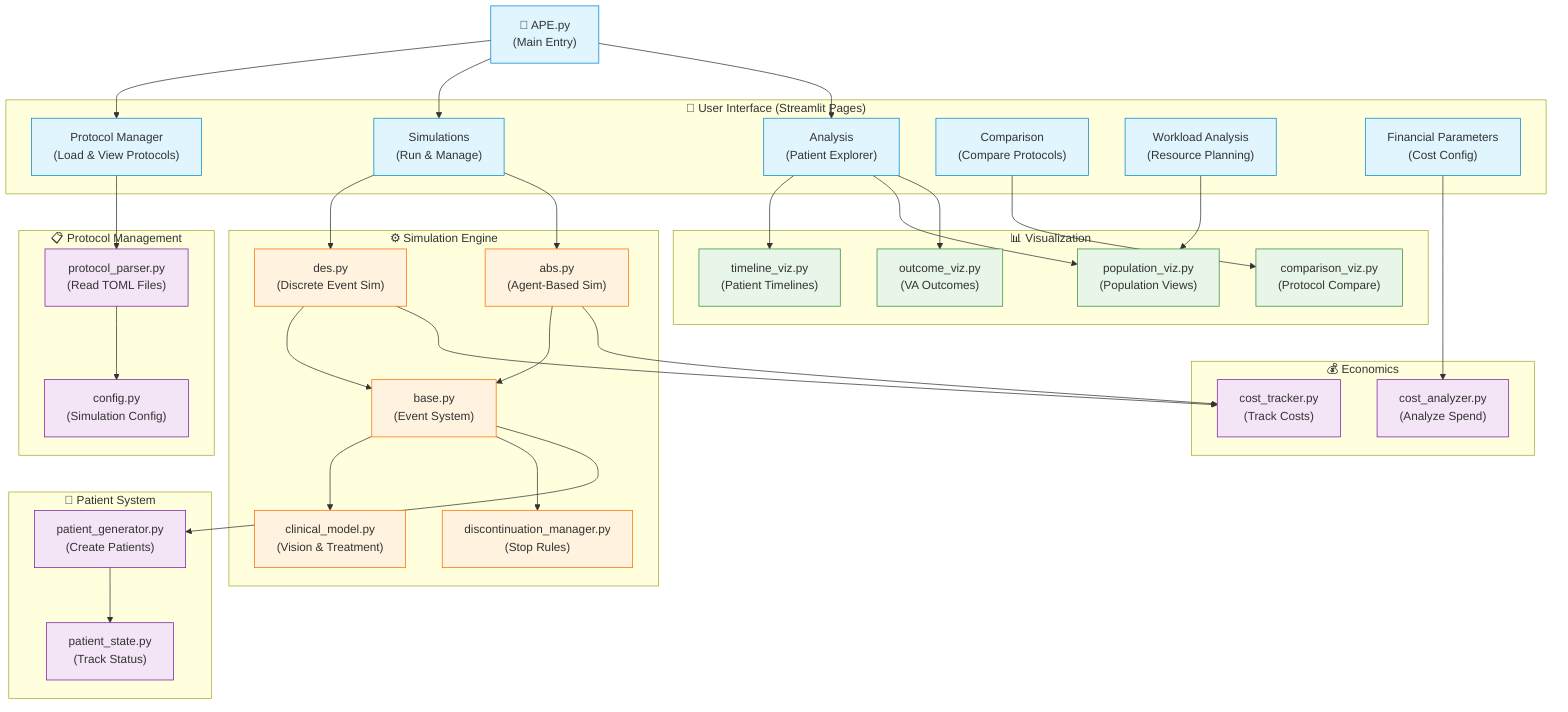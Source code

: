 graph TB
      %% Main Entry Point
      APE["🦍 APE.py<br/>(Main Entry)"]

      %% Pages/UI Layer
      subgraph "📱 User Interface (Streamlit Pages)"
          PM["Protocol Manager<br/>(Load & View Protocols)"]
          SIM["Simulations<br/>(Run & Manage)"]
          ANAL["Analysis<br/>(Patient Explorer)"]
          COMP["Comparison<br/>(Compare Protocols)"]
          WL["Workload Analysis<br/>(Resource Planning)"]
          FIN["Financial Parameters<br/>(Cost Config)"]
      end

      %% Core Simulation Engine
      subgraph "⚙️ Simulation Engine"
          BASE["base.py<br/>(Event System)"]
          DES["des.py<br/>(Discrete Event Sim)"]
          ABS["abs.py<br/>(Agent-Based Sim)"]
          CLIN["clinical_model.py<br/>(Vision & Treatment)"]
          DISC["discontinuation_manager.py<br/>(Stop Rules)"]
      end

      %% Protocol System
      subgraph "📋 Protocol Management"
          PROTO["protocol_parser.py<br/>(Read TOML Files)"]
          CONFIG["config.py<br/>(Simulation Config)"]
      end

      %% Patient Generation
      subgraph "👥 Patient System"
          PGEN["patient_generator.py<br/>(Create Patients)"]
          PSTATE["patient_state.py<br/>(Track Status)"]
      end

      %% Economics Module
      subgraph "💰 Economics"
          COST["cost_tracker.py<br/>(Track Costs)"]
          ECON["cost_analyzer.py<br/>(Analyze Spend)"]
      end

      %% Visualization
      subgraph "📊 Visualization"
          TVIZ["timeline_viz.py<br/>(Patient Timelines)"]
          PVIZ["population_viz.py<br/>(Population Views)"]
          OVIZ["outcome_viz.py<br/>(VA Outcomes)"]
          CVIZ["comparison_viz.py<br/>(Protocol Compare)"]
      end

      %% Data Flow
      APE --> PM
      APE --> SIM
      APE --> ANAL

      PM --> PROTO
      PROTO --> CONFIG

      SIM --> DES
      SIM --> ABS
      DES --> BASE
      ABS --> BASE

      BASE --> CLIN
      BASE --> DISC
      BASE --> PGEN
      PGEN --> PSTATE

      DES --> COST
      ABS --> COST

      ANAL --> TVIZ
      ANAL --> PVIZ
      ANAL --> OVIZ

      COMP --> CVIZ
      WL --> PVIZ
      FIN --> ECON

      %% Styling
      classDef ui fill:#e1f5fe,stroke:#0288d1
      classDef engine fill:#fff3e0,stroke:#ff6f00
      classDef data fill:#f3e5f5,stroke:#7b1fa2
      classDef viz fill:#e8f5e9,stroke:#388e3c

      class APE,PM,SIM,ANAL,COMP,WL,FIN ui
      class BASE,DES,ABS,CLIN,DISC engine
      class PROTO,CONFIG,PGEN,PSTATE,COST,ECON data
      class TVIZ,PVIZ,OVIZ,CVIZ viz